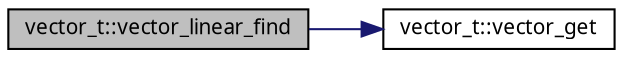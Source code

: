 digraph "vector_t::vector_linear_find"
{
 // INTERACTIVE_SVG=YES
 // LATEX_PDF_SIZE
  bgcolor="transparent";
  edge [fontname="Mononoki",fontsize="10",labelfontname="Mononoki",labelfontsize="10"];
  node [fontname="Mononoki",fontsize="10",shape=record];
  rankdir="LR";
  Node1 [label="vector_t::vector_linear_find",height=0.2,width=0.4,color="black", fillcolor="grey75", style="filled", fontcolor="black",tooltip="Simple linear search for unordered data."];
  Node1 -> Node2 [color="midnightblue",fontsize="10",style="solid",fontname="Mononoki"];
  Node2 [label="vector_t::vector_get",height=0.2,width=0.4,color="black",URL="$group__Vector.html#ga9437d9506a3b2799f595c88b82f160b3",tooltip="Returns pointer for the element at index."];
}
